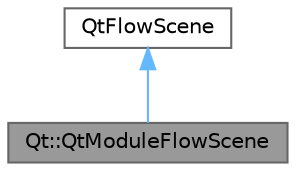 digraph "Qt::QtModuleFlowScene"
{
 // LATEX_PDF_SIZE
  bgcolor="transparent";
  edge [fontname=Helvetica,fontsize=10,labelfontname=Helvetica,labelfontsize=10];
  node [fontname=Helvetica,fontsize=10,shape=box,height=0.2,width=0.4];
  Node1 [id="Node000001",label="Qt::QtModuleFlowScene",height=0.2,width=0.4,color="gray40", fillcolor="grey60", style="filled", fontcolor="black",tooltip="Scene holds connections and nodes."];
  Node2 -> Node1 [id="edge1_Node000001_Node000002",dir="back",color="steelblue1",style="solid",tooltip=" "];
  Node2 [id="Node000002",label="QtFlowScene",height=0.2,width=0.4,color="gray40", fillcolor="white", style="filled",tooltip=" "];
}
